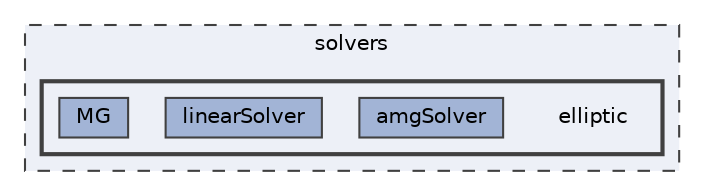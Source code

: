 digraph "solvers/elliptic"
{
 // LATEX_PDF_SIZE
  bgcolor="transparent";
  edge [fontname=Helvetica,fontsize=10,labelfontname=Helvetica,labelfontsize=10];
  node [fontname=Helvetica,fontsize=10,shape=box,height=0.2,width=0.4];
  compound=true
  subgraph clusterdir_65b24c28d0f232e494405d4f9f0c5236 {
    graph [ bgcolor="#edf0f7", pencolor="grey25", label="solvers", fontname=Helvetica,fontsize=10 style="filled,dashed", URL="dir_65b24c28d0f232e494405d4f9f0c5236.html",tooltip=""]
  subgraph clusterdir_37358d9914dc007bcced76f54f299790 {
    graph [ bgcolor="#edf0f7", pencolor="grey25", label="", fontname=Helvetica,fontsize=10 style="filled,bold", URL="dir_37358d9914dc007bcced76f54f299790.html",tooltip=""]
    dir_37358d9914dc007bcced76f54f299790 [shape=plaintext, label="elliptic"];
  dir_a8e33db78d3b7b9ae9864ab051f3c688 [label="amgSolver", fillcolor="#a2b4d6", color="grey25", style="filled", URL="dir_a8e33db78d3b7b9ae9864ab051f3c688.html",tooltip=""];
  dir_32bbc234591d7594ba74428e7add0a77 [label="linearSolver", fillcolor="#a2b4d6", color="grey25", style="filled", URL="dir_32bbc234591d7594ba74428e7add0a77.html",tooltip=""];
  dir_1805b41e69a58869b2e1b13c69d7a059 [label="MG", fillcolor="#a2b4d6", color="grey25", style="filled", URL="dir_1805b41e69a58869b2e1b13c69d7a059.html",tooltip=""];
  }
  }
}
